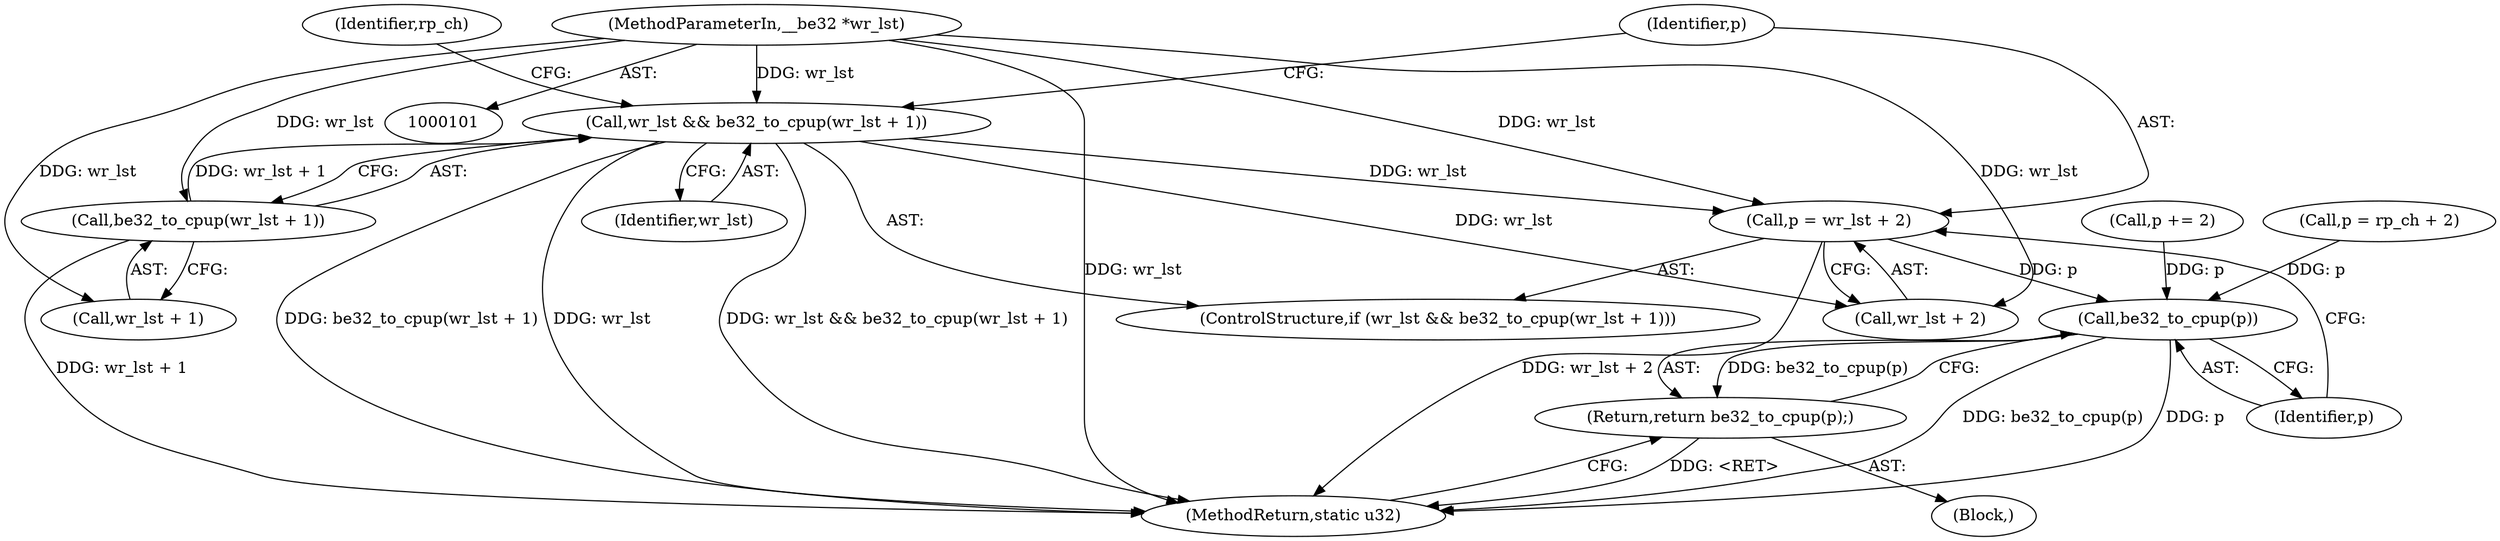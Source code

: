 digraph "0_linux_c70422f760c120480fee4de6c38804c72aa26bc1_36@pointer" {
"1000128" [label="(Call,p = wr_lst + 2)"];
"1000122" [label="(Call,wr_lst && be32_to_cpup(wr_lst + 1))"];
"1000103" [label="(MethodParameterIn,__be32 *wr_lst)"];
"1000124" [label="(Call,be32_to_cpup(wr_lst + 1))"];
"1000150" [label="(Call,be32_to_cpup(p))"];
"1000149" [label="(Return,return be32_to_cpup(p);)"];
"1000117" [label="(Call,p += 2)"];
"1000121" [label="(ControlStructure,if (wr_lst && be32_to_cpup(wr_lst + 1)))"];
"1000125" [label="(Call,wr_lst + 1)"];
"1000103" [label="(MethodParameterIn,__be32 *wr_lst)"];
"1000129" [label="(Identifier,p)"];
"1000152" [label="(MethodReturn,static u32)"];
"1000122" [label="(Call,wr_lst && be32_to_cpup(wr_lst + 1))"];
"1000136" [label="(Identifier,rp_ch)"];
"1000149" [label="(Return,return be32_to_cpup(p);)"];
"1000141" [label="(Call,p = rp_ch + 2)"];
"1000151" [label="(Identifier,p)"];
"1000105" [label="(Block,)"];
"1000150" [label="(Call,be32_to_cpup(p))"];
"1000123" [label="(Identifier,wr_lst)"];
"1000130" [label="(Call,wr_lst + 2)"];
"1000128" [label="(Call,p = wr_lst + 2)"];
"1000124" [label="(Call,be32_to_cpup(wr_lst + 1))"];
"1000128" -> "1000121"  [label="AST: "];
"1000128" -> "1000130"  [label="CFG: "];
"1000129" -> "1000128"  [label="AST: "];
"1000130" -> "1000128"  [label="AST: "];
"1000151" -> "1000128"  [label="CFG: "];
"1000128" -> "1000152"  [label="DDG: wr_lst + 2"];
"1000122" -> "1000128"  [label="DDG: wr_lst"];
"1000103" -> "1000128"  [label="DDG: wr_lst"];
"1000128" -> "1000150"  [label="DDG: p"];
"1000122" -> "1000121"  [label="AST: "];
"1000122" -> "1000123"  [label="CFG: "];
"1000122" -> "1000124"  [label="CFG: "];
"1000123" -> "1000122"  [label="AST: "];
"1000124" -> "1000122"  [label="AST: "];
"1000129" -> "1000122"  [label="CFG: "];
"1000136" -> "1000122"  [label="CFG: "];
"1000122" -> "1000152"  [label="DDG: wr_lst"];
"1000122" -> "1000152"  [label="DDG: wr_lst && be32_to_cpup(wr_lst + 1)"];
"1000122" -> "1000152"  [label="DDG: be32_to_cpup(wr_lst + 1)"];
"1000103" -> "1000122"  [label="DDG: wr_lst"];
"1000124" -> "1000122"  [label="DDG: wr_lst + 1"];
"1000122" -> "1000130"  [label="DDG: wr_lst"];
"1000103" -> "1000101"  [label="AST: "];
"1000103" -> "1000152"  [label="DDG: wr_lst"];
"1000103" -> "1000124"  [label="DDG: wr_lst"];
"1000103" -> "1000125"  [label="DDG: wr_lst"];
"1000103" -> "1000130"  [label="DDG: wr_lst"];
"1000124" -> "1000125"  [label="CFG: "];
"1000125" -> "1000124"  [label="AST: "];
"1000124" -> "1000152"  [label="DDG: wr_lst + 1"];
"1000150" -> "1000149"  [label="AST: "];
"1000150" -> "1000151"  [label="CFG: "];
"1000151" -> "1000150"  [label="AST: "];
"1000149" -> "1000150"  [label="CFG: "];
"1000150" -> "1000152"  [label="DDG: be32_to_cpup(p)"];
"1000150" -> "1000152"  [label="DDG: p"];
"1000150" -> "1000149"  [label="DDG: be32_to_cpup(p)"];
"1000141" -> "1000150"  [label="DDG: p"];
"1000117" -> "1000150"  [label="DDG: p"];
"1000149" -> "1000105"  [label="AST: "];
"1000152" -> "1000149"  [label="CFG: "];
"1000149" -> "1000152"  [label="DDG: <RET>"];
}
